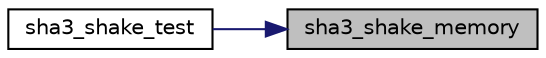 digraph "sha3_shake_memory"
{
 // LATEX_PDF_SIZE
  edge [fontname="Helvetica",fontsize="10",labelfontname="Helvetica",labelfontsize="10"];
  node [fontname="Helvetica",fontsize="10",shape=record];
  rankdir="RL";
  Node87 [label="sha3_shake_memory",height=0.2,width=0.4,color="black", fillcolor="grey75", style="filled", fontcolor="black",tooltip=" "];
  Node87 -> Node88 [dir="back",color="midnightblue",fontsize="10",style="solid"];
  Node88 [label="sha3_shake_test",height=0.2,width=0.4,color="black", fillcolor="white", style="filled",URL="$sha3__test_8c.html#a2eef76efd0a49571403592f9e3f08273",tooltip=" "];
}
